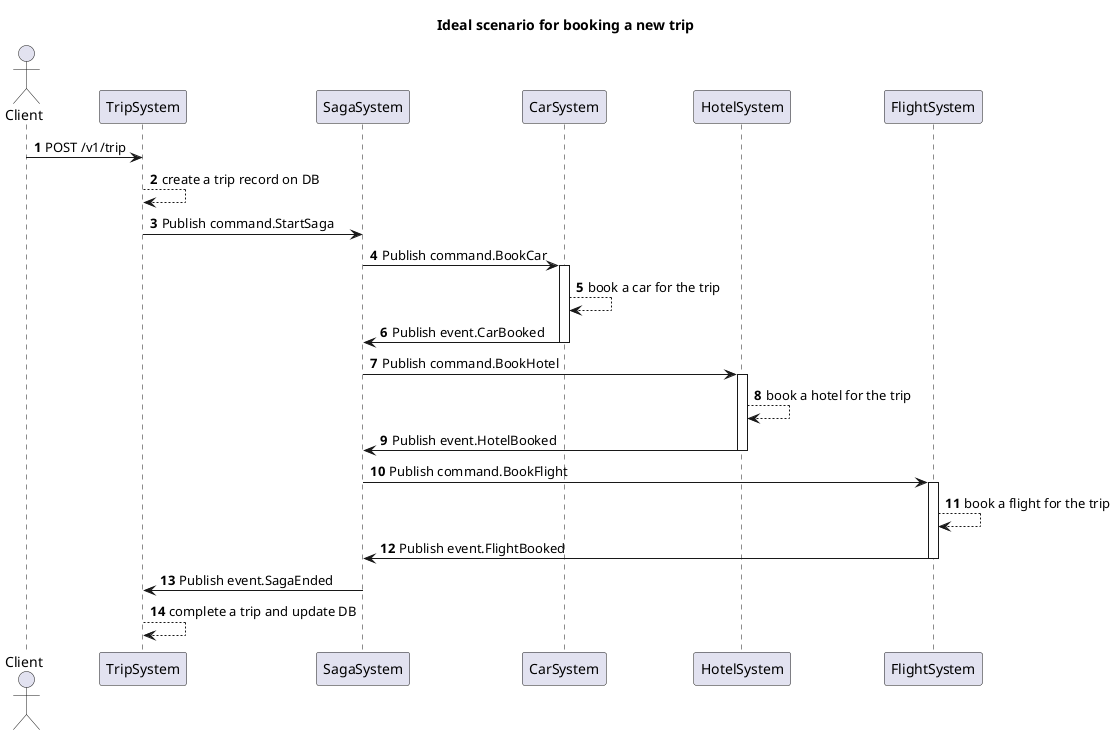 @startuml saga

title Ideal scenario for booking a new trip

autonumber 
skinparam responseMessageBelowArrow true
actor Client as cli
participant TripSystem as trip
participant SagaSystem as saga
participant CarSystem as car
participant HotelSystem as hotel
participant FlightSystem as flight

cli -> trip : POST /v1/trip
trip --> trip : create a trip record on DB
trip -> saga : Publish command.StartSaga

saga -> car : Publish command.BookCar
activate car
car --> car: book a car for the trip
car -> saga : Publish event.CarBooked
deactivate car

saga -> hotel : Publish command.BookHotel
activate hotel
hotel --> hotel : book a hotel for the trip
hotel -> saga : Publish event.HotelBooked
deactivate hotel

saga -> flight : Publish command.BookFlight
activate flight
flight --> flight : book a flight for the trip
flight -> saga : Publish event.FlightBooked
deactivate flight

saga -> trip : Publish event.SagaEnded
trip --> trip : complete a trip and update DB

@enduml